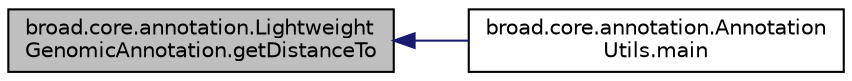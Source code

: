 digraph "broad.core.annotation.LightweightGenomicAnnotation.getDistanceTo"
{
  edge [fontname="Helvetica",fontsize="10",labelfontname="Helvetica",labelfontsize="10"];
  node [fontname="Helvetica",fontsize="10",shape=record];
  rankdir="LR";
  Node1 [label="broad.core.annotation.Lightweight\lGenomicAnnotation.getDistanceTo",height=0.2,width=0.4,color="black", fillcolor="grey75", style="filled" fontcolor="black"];
  Node1 -> Node2 [dir="back",color="midnightblue",fontsize="10",style="solid",fontname="Helvetica"];
  Node2 [label="broad.core.annotation.Annotation\lUtils.main",height=0.2,width=0.4,color="black", fillcolor="white", style="filled",URL="$classbroad_1_1core_1_1annotation_1_1_annotation_utils.html#ad54a460b148c5517dd615c7d1547538e"];
}
